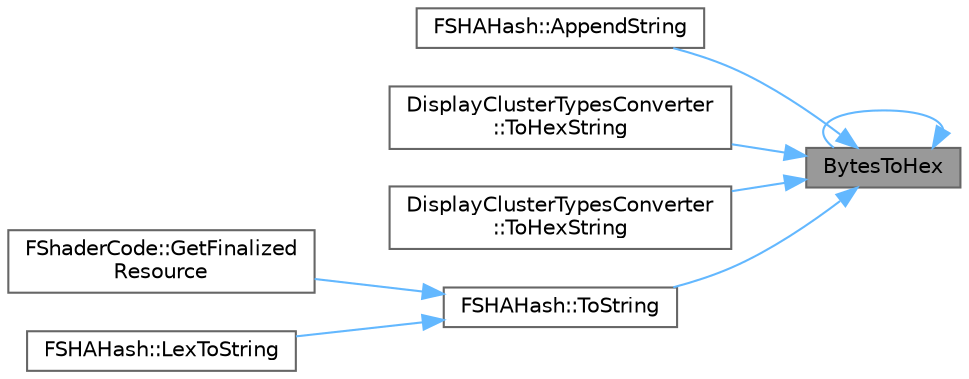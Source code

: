 digraph "BytesToHex"
{
 // INTERACTIVE_SVG=YES
 // LATEX_PDF_SIZE
  bgcolor="transparent";
  edge [fontname=Helvetica,fontsize=10,labelfontname=Helvetica,labelfontsize=10];
  node [fontname=Helvetica,fontsize=10,shape=box,height=0.2,width=0.4];
  rankdir="RL";
  Node1 [id="Node000001",label="BytesToHex",height=0.2,width=0.4,color="gray40", fillcolor="grey60", style="filled", fontcolor="black",tooltip="Convert bytes to uppercase hex string."];
  Node1 -> Node2 [id="edge1_Node000001_Node000002",dir="back",color="steelblue1",style="solid",tooltip=" "];
  Node2 [id="Node000002",label="FSHAHash::AppendString",height=0.2,width=0.4,color="grey40", fillcolor="white", style="filled",URL="$df/d38/classFSHAHash.html#aea7f2cc84d9bbfab592a7da67022bbce",tooltip=" "];
  Node1 -> Node1 [id="edge2_Node000001_Node000001",dir="back",color="steelblue1",style="solid",tooltip=" "];
  Node1 -> Node3 [id="edge3_Node000001_Node000003",dir="back",color="steelblue1",style="solid",tooltip=" "];
  Node3 [id="Node000003",label="DisplayClusterTypesConverter\l::ToHexString",height=0.2,width=0.4,color="grey40", fillcolor="white", style="filled",URL="$d9/dcd/classDisplayClusterTypesConverter.html#aa6207a69c9fa63b552afdc527e4d08fa",tooltip=" "];
  Node1 -> Node4 [id="edge4_Node000001_Node000004",dir="back",color="steelblue1",style="solid",tooltip=" "];
  Node4 [id="Node000004",label="DisplayClusterTypesConverter\l::ToHexString",height=0.2,width=0.4,color="grey40", fillcolor="white", style="filled",URL="$d9/dcd/classDisplayClusterTypesConverter.html#abdeaf8a6b0cad9e8d51ab84fd8ca6b99",tooltip=" "];
  Node1 -> Node5 [id="edge5_Node000001_Node000005",dir="back",color="steelblue1",style="solid",tooltip=" "];
  Node5 [id="Node000005",label="FSHAHash::ToString",height=0.2,width=0.4,color="grey40", fillcolor="white", style="filled",URL="$df/d38/classFSHAHash.html#a2bfc933716459fa4a8fca131c5116f41",tooltip=" "];
  Node5 -> Node6 [id="edge6_Node000005_Node000006",dir="back",color="steelblue1",style="solid",tooltip=" "];
  Node6 [id="Node000006",label="FShaderCode::GetFinalized\lResource",height=0.2,width=0.4,color="grey40", fillcolor="white", style="filled",URL="$d4/d86/classFShaderCode.html#a1c2cc1e62ffc8c927bd81f7dfeca635e",tooltip=" "];
  Node5 -> Node7 [id="edge7_Node000005_Node000007",dir="back",color="steelblue1",style="solid",tooltip=" "];
  Node7 [id="Node000007",label="FSHAHash::LexToString",height=0.2,width=0.4,color="grey40", fillcolor="white", style="filled",URL="$df/d38/classFSHAHash.html#a74c94ef331f2a8017f138b1f7e36430a",tooltip=" "];
}
